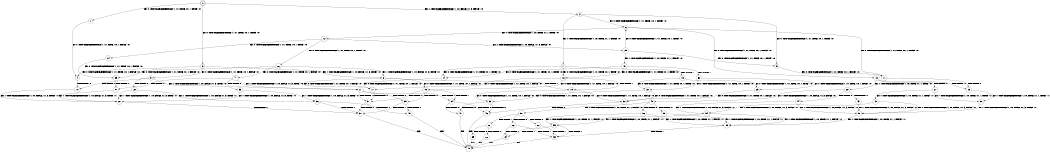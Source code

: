 digraph BCG {
size = "7, 10.5";
center = TRUE;
node [shape = circle];
0 [peripheries = 2];
0 -> 1 [label = "EX !0 !ATOMIC_EXCH_BRANCH (1, +1, TRUE, +0, 1, TRUE) !:0:"];
0 -> 2 [label = "EX !1 !ATOMIC_EXCH_BRANCH (1, +0, FALSE, +1, 3, FALSE) !:0:"];
0 -> 3 [label = "EX !0 !ATOMIC_EXCH_BRANCH (1, +1, TRUE, +0, 1, TRUE) !:0:"];
1 -> 4 [label = "EX !0 !ATOMIC_EXCH_BRANCH (1, +1, TRUE, +0, 1, FALSE) !:0:"];
2 -> 5 [label = "EX !0 !ATOMIC_EXCH_BRANCH (1, +1, TRUE, +0, 1, TRUE) !:0:"];
2 -> 6 [label = "EX !0 !ATOMIC_EXCH_BRANCH (1, +1, TRUE, +0, 1, TRUE) !:0:"];
2 -> 7 [label = "EX !1 !ATOMIC_EXCH_BRANCH (1, +0, TRUE, +1, 1, FALSE) !:0:"];
3 -> 4 [label = "EX !0 !ATOMIC_EXCH_BRANCH (1, +1, TRUE, +0, 1, FALSE) !:0:"];
3 -> 8 [label = "EX !1 !ATOMIC_EXCH_BRANCH (1, +0, FALSE, +1, 3, TRUE) !:0:"];
3 -> 9 [label = "EX !0 !ATOMIC_EXCH_BRANCH (1, +1, TRUE, +0, 1, FALSE) !:0:"];
4 -> 10 [label = "TERMINATE !0"];
5 -> 11 [label = "EX !0 !ATOMIC_EXCH_BRANCH (1, +1, TRUE, +0, 1, FALSE) !:0:"];
6 -> 11 [label = "EX !0 !ATOMIC_EXCH_BRANCH (1, +1, TRUE, +0, 1, FALSE) !:0:"];
6 -> 12 [label = "EX !1 !ATOMIC_EXCH_BRANCH (1, +0, TRUE, +1, 1, TRUE) !:0:"];
6 -> 13 [label = "EX !0 !ATOMIC_EXCH_BRANCH (1, +1, TRUE, +0, 1, FALSE) !:0:"];
7 -> 14 [label = "EX !0 !ATOMIC_EXCH_BRANCH (1, +1, TRUE, +0, 1, TRUE) !:0:"];
7 -> 15 [label = "TERMINATE !1"];
7 -> 16 [label = "EX !0 !ATOMIC_EXCH_BRANCH (1, +1, TRUE, +0, 1, TRUE) !:0:"];
8 -> 17 [label = "EX !0 !ATOMIC_EXCH_BRANCH (1, +1, TRUE, +0, 1, FALSE) !:0:"];
8 -> 18 [label = "TERMINATE !1"];
8 -> 19 [label = "EX !0 !ATOMIC_EXCH_BRANCH (1, +1, TRUE, +0, 1, FALSE) !:0:"];
9 -> 10 [label = "TERMINATE !0"];
9 -> 20 [label = "TERMINATE !0"];
9 -> 21 [label = "EX !1 !ATOMIC_EXCH_BRANCH (1, +0, FALSE, +1, 3, TRUE) !:0:"];
10 -> 22 [label = "EX !1 !ATOMIC_EXCH_BRANCH (1, +0, FALSE, +1, 3, TRUE) !:1:"];
11 -> 23 [label = "TERMINATE !0"];
12 -> 24 [label = "EX !0 !ATOMIC_EXCH_BRANCH (1, +1, TRUE, +0, 1, TRUE) !:0:"];
12 -> 25 [label = "EX !1 !ATOMIC_EXCH_BRANCH (1, +0, FALSE, +1, 3, FALSE) !:0:"];
12 -> 26 [label = "EX !0 !ATOMIC_EXCH_BRANCH (1, +1, TRUE, +0, 1, TRUE) !:0:"];
13 -> 23 [label = "TERMINATE !0"];
13 -> 27 [label = "TERMINATE !0"];
13 -> 28 [label = "EX !1 !ATOMIC_EXCH_BRANCH (1, +0, TRUE, +1, 1, TRUE) !:0:"];
14 -> 17 [label = "EX !0 !ATOMIC_EXCH_BRANCH (1, +1, TRUE, +0, 1, FALSE) !:0:"];
15 -> 29 [label = "EX !0 !ATOMIC_EXCH_BRANCH (1, +1, TRUE, +0, 1, TRUE) !:0:"];
15 -> 30 [label = "EX !0 !ATOMIC_EXCH_BRANCH (1, +1, TRUE, +0, 1, TRUE) !:0:"];
16 -> 17 [label = "EX !0 !ATOMIC_EXCH_BRANCH (1, +1, TRUE, +0, 1, FALSE) !:0:"];
16 -> 18 [label = "TERMINATE !1"];
16 -> 19 [label = "EX !0 !ATOMIC_EXCH_BRANCH (1, +1, TRUE, +0, 1, FALSE) !:0:"];
17 -> 31 [label = "TERMINATE !0"];
18 -> 32 [label = "EX !0 !ATOMIC_EXCH_BRANCH (1, +1, TRUE, +0, 1, FALSE) !:0:"];
18 -> 33 [label = "EX !0 !ATOMIC_EXCH_BRANCH (1, +1, TRUE, +0, 1, FALSE) !:0:"];
19 -> 31 [label = "TERMINATE !0"];
19 -> 34 [label = "TERMINATE !1"];
19 -> 35 [label = "TERMINATE !0"];
20 -> 22 [label = "EX !1 !ATOMIC_EXCH_BRANCH (1, +0, FALSE, +1, 3, TRUE) !:1:"];
20 -> 36 [label = "EX !1 !ATOMIC_EXCH_BRANCH (1, +0, FALSE, +1, 3, TRUE) !:1:"];
21 -> 31 [label = "TERMINATE !0"];
21 -> 34 [label = "TERMINATE !1"];
21 -> 35 [label = "TERMINATE !0"];
22 -> 37 [label = "TERMINATE !1"];
23 -> 38 [label = "EX !1 !ATOMIC_EXCH_BRANCH (1, +0, TRUE, +1, 1, TRUE) !:1:"];
24 -> 39 [label = "EX !0 !ATOMIC_EXCH_BRANCH (1, +1, TRUE, +0, 1, FALSE) !:0:"];
25 -> 5 [label = "EX !0 !ATOMIC_EXCH_BRANCH (1, +1, TRUE, +0, 1, TRUE) !:0:"];
25 -> 40 [label = "EX !1 !ATOMIC_EXCH_BRANCH (1, +0, TRUE, +1, 1, FALSE) !:0:"];
25 -> 6 [label = "EX !0 !ATOMIC_EXCH_BRANCH (1, +1, TRUE, +0, 1, TRUE) !:0:"];
26 -> 39 [label = "EX !0 !ATOMIC_EXCH_BRANCH (1, +1, TRUE, +0, 1, FALSE) !:0:"];
26 -> 8 [label = "EX !1 !ATOMIC_EXCH_BRANCH (1, +0, FALSE, +1, 3, TRUE) !:0:"];
26 -> 41 [label = "EX !0 !ATOMIC_EXCH_BRANCH (1, +1, TRUE, +0, 1, FALSE) !:0:"];
27 -> 38 [label = "EX !1 !ATOMIC_EXCH_BRANCH (1, +0, TRUE, +1, 1, TRUE) !:1:"];
27 -> 42 [label = "EX !1 !ATOMIC_EXCH_BRANCH (1, +0, TRUE, +1, 1, TRUE) !:1:"];
28 -> 43 [label = "TERMINATE !0"];
28 -> 44 [label = "TERMINATE !0"];
28 -> 45 [label = "EX !1 !ATOMIC_EXCH_BRANCH (1, +0, FALSE, +1, 3, FALSE) !:0:"];
29 -> 32 [label = "EX !0 !ATOMIC_EXCH_BRANCH (1, +1, TRUE, +0, 1, FALSE) !:0:"];
30 -> 32 [label = "EX !0 !ATOMIC_EXCH_BRANCH (1, +1, TRUE, +0, 1, FALSE) !:0:"];
30 -> 33 [label = "EX !0 !ATOMIC_EXCH_BRANCH (1, +1, TRUE, +0, 1, FALSE) !:0:"];
31 -> 37 [label = "TERMINATE !1"];
32 -> 46 [label = "TERMINATE !0"];
33 -> 46 [label = "TERMINATE !0"];
33 -> 47 [label = "TERMINATE !0"];
34 -> 46 [label = "TERMINATE !0"];
34 -> 47 [label = "TERMINATE !0"];
35 -> 37 [label = "TERMINATE !1"];
35 -> 48 [label = "TERMINATE !1"];
36 -> 37 [label = "TERMINATE !1"];
36 -> 48 [label = "TERMINATE !1"];
37 -> 49 [label = "exit"];
38 -> 50 [label = "EX !1 !ATOMIC_EXCH_BRANCH (1, +0, FALSE, +1, 3, FALSE) !:1:"];
39 -> 51 [label = "TERMINATE !0"];
40 -> 14 [label = "EX !0 !ATOMIC_EXCH_BRANCH (1, +1, TRUE, +0, 1, TRUE) !:0:"];
40 -> 52 [label = "TERMINATE !1"];
40 -> 16 [label = "EX !0 !ATOMIC_EXCH_BRANCH (1, +1, TRUE, +0, 1, TRUE) !:0:"];
41 -> 51 [label = "TERMINATE !0"];
41 -> 53 [label = "TERMINATE !0"];
41 -> 21 [label = "EX !1 !ATOMIC_EXCH_BRANCH (1, +0, FALSE, +1, 3, TRUE) !:0:"];
42 -> 50 [label = "EX !1 !ATOMIC_EXCH_BRANCH (1, +0, FALSE, +1, 3, FALSE) !:1:"];
42 -> 54 [label = "EX !1 !ATOMIC_EXCH_BRANCH (1, +0, FALSE, +1, 3, FALSE) !:1:"];
43 -> 50 [label = "EX !1 !ATOMIC_EXCH_BRANCH (1, +0, FALSE, +1, 3, FALSE) !:1:"];
44 -> 50 [label = "EX !1 !ATOMIC_EXCH_BRANCH (1, +0, FALSE, +1, 3, FALSE) !:1:"];
44 -> 54 [label = "EX !1 !ATOMIC_EXCH_BRANCH (1, +0, FALSE, +1, 3, FALSE) !:1:"];
45 -> 55 [label = "TERMINATE !0"];
45 -> 56 [label = "TERMINATE !0"];
45 -> 57 [label = "EX !1 !ATOMIC_EXCH_BRANCH (1, +0, TRUE, +1, 1, FALSE) !:0:"];
46 -> 49 [label = "exit"];
47 -> 49 [label = "exit"];
48 -> 49 [label = "exit"];
50 -> 58 [label = "EX !1 !ATOMIC_EXCH_BRANCH (1, +0, TRUE, +1, 1, FALSE) !:1:"];
51 -> 22 [label = "EX !1 !ATOMIC_EXCH_BRANCH (1, +0, FALSE, +1, 3, TRUE) !:1:"];
52 -> 29 [label = "EX !0 !ATOMIC_EXCH_BRANCH (1, +1, TRUE, +0, 1, TRUE) !:0:"];
52 -> 30 [label = "EX !0 !ATOMIC_EXCH_BRANCH (1, +1, TRUE, +0, 1, TRUE) !:0:"];
53 -> 22 [label = "EX !1 !ATOMIC_EXCH_BRANCH (1, +0, FALSE, +1, 3, TRUE) !:1:"];
53 -> 36 [label = "EX !1 !ATOMIC_EXCH_BRANCH (1, +0, FALSE, +1, 3, TRUE) !:1:"];
54 -> 58 [label = "EX !1 !ATOMIC_EXCH_BRANCH (1, +0, TRUE, +1, 1, FALSE) !:1:"];
54 -> 59 [label = "EX !1 !ATOMIC_EXCH_BRANCH (1, +0, TRUE, +1, 1, FALSE) !:1:"];
55 -> 58 [label = "EX !1 !ATOMIC_EXCH_BRANCH (1, +0, TRUE, +1, 1, FALSE) !:1:"];
56 -> 58 [label = "EX !1 !ATOMIC_EXCH_BRANCH (1, +0, TRUE, +1, 1, FALSE) !:1:"];
56 -> 59 [label = "EX !1 !ATOMIC_EXCH_BRANCH (1, +0, TRUE, +1, 1, FALSE) !:1:"];
57 -> 60 [label = "TERMINATE !0"];
57 -> 61 [label = "TERMINATE !1"];
57 -> 62 [label = "TERMINATE !0"];
58 -> 63 [label = "TERMINATE !1"];
59 -> 63 [label = "TERMINATE !1"];
59 -> 64 [label = "TERMINATE !1"];
60 -> 63 [label = "TERMINATE !1"];
61 -> 65 [label = "TERMINATE !0"];
61 -> 66 [label = "TERMINATE !0"];
62 -> 63 [label = "TERMINATE !1"];
62 -> 64 [label = "TERMINATE !1"];
63 -> 49 [label = "exit"];
64 -> 49 [label = "exit"];
65 -> 49 [label = "exit"];
66 -> 49 [label = "exit"];
}
